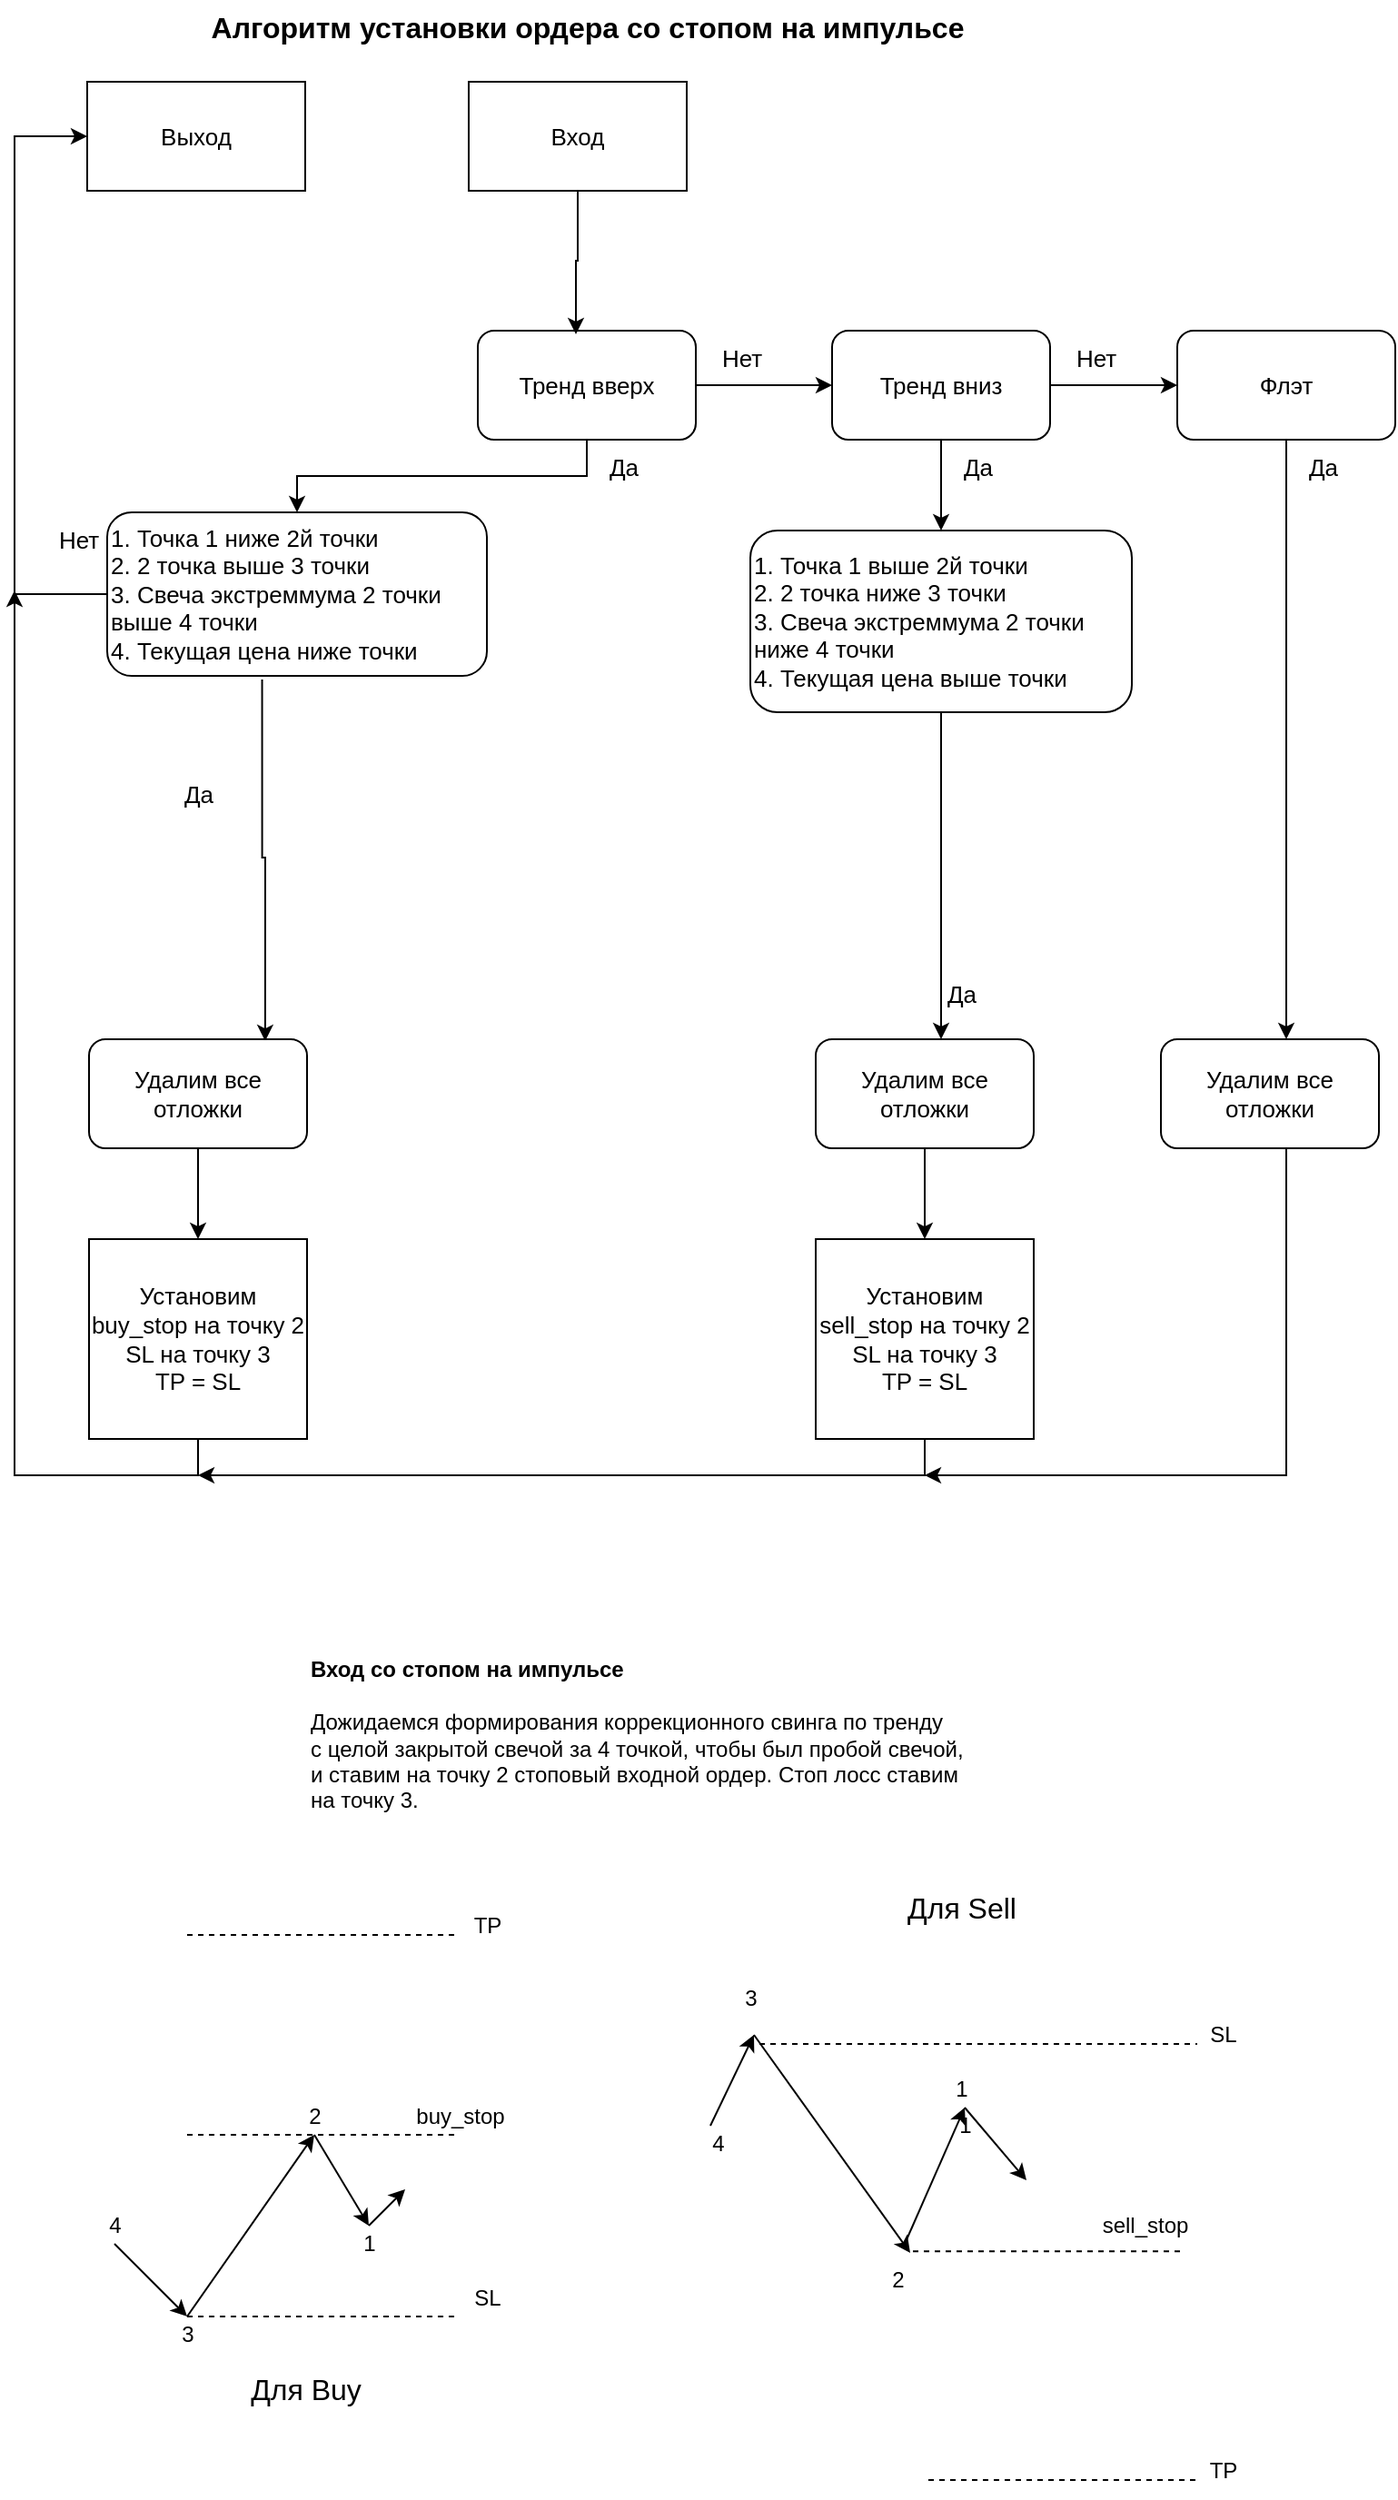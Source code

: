 <mxfile version="20.3.0" type="device"><diagram id="J9iq9fuHtgOFlGYuTdjQ" name="Page-1"><mxGraphModel dx="1422" dy="865" grid="1" gridSize="10" guides="1" tooltips="1" connect="1" arrows="1" fold="1" page="1" pageScale="1" pageWidth="1169" pageHeight="1654" math="0" shadow="0"><root><mxCell id="0"/><mxCell id="1" parent="0"/><mxCell id="LjvWKgR-yTLlzW9jY6tI-1" value="Алгоритм установки ордера со стопом на импульсе" style="text;html=1;align=center;verticalAlign=middle;resizable=0;points=[];autosize=1;strokeColor=none;fillColor=none;fontSize=16;fontStyle=1" parent="1" vertex="1"><mxGeometry x="365" y="15" width="440" height="30" as="geometry"/></mxCell><mxCell id="LjvWKgR-yTLlzW9jY6tI-7" value="Выход" style="rounded=0;whiteSpace=wrap;html=1;fontSize=13;" parent="1" vertex="1"><mxGeometry x="310" y="60" width="120" height="60" as="geometry"/></mxCell><mxCell id="LjvWKgR-yTLlzW9jY6tI-12" style="edgeStyle=orthogonalEdgeStyle;rounded=0;orthogonalLoop=1;jettySize=auto;html=1;entryX=0.5;entryY=0;entryDx=0;entryDy=0;fontSize=13;" parent="1" source="LjvWKgR-yTLlzW9jY6tI-9" target="LjvWKgR-yTLlzW9jY6tI-11" edge="1"><mxGeometry relative="1" as="geometry"/></mxCell><mxCell id="LjvWKgR-yTLlzW9jY6tI-29" style="edgeStyle=orthogonalEdgeStyle;rounded=0;orthogonalLoop=1;jettySize=auto;html=1;entryX=0;entryY=0.5;entryDx=0;entryDy=0;fontSize=13;" parent="1" source="LjvWKgR-yTLlzW9jY6tI-9" target="LjvWKgR-yTLlzW9jY6tI-19" edge="1"><mxGeometry relative="1" as="geometry"/></mxCell><mxCell id="LjvWKgR-yTLlzW9jY6tI-9" value="Тренд вверх" style="rounded=1;whiteSpace=wrap;html=1;fontSize=13;" parent="1" vertex="1"><mxGeometry x="525" y="197" width="120" height="60" as="geometry"/></mxCell><mxCell id="LjvWKgR-yTLlzW9jY6tI-18" style="edgeStyle=orthogonalEdgeStyle;rounded=0;orthogonalLoop=1;jettySize=auto;html=1;fontSize=13;exitX=0.408;exitY=1.022;exitDx=0;exitDy=0;exitPerimeter=0;entryX=0.808;entryY=0.017;entryDx=0;entryDy=0;entryPerimeter=0;" parent="1" source="LjvWKgR-yTLlzW9jY6tI-11" target="LjvWKgR-yTLlzW9jY6tI-17" edge="1"><mxGeometry relative="1" as="geometry"><mxPoint x="371" y="517" as="sourcePoint"/><mxPoint x="406" y="577" as="targetPoint"/></mxGeometry></mxCell><mxCell id="04EAqWMGXUNpICjvmsSd-1" style="edgeStyle=orthogonalEdgeStyle;rounded=0;orthogonalLoop=1;jettySize=auto;html=1;entryX=0;entryY=0.5;entryDx=0;entryDy=0;" edge="1" parent="1" source="LjvWKgR-yTLlzW9jY6tI-11" target="LjvWKgR-yTLlzW9jY6tI-7"><mxGeometry relative="1" as="geometry"><Array as="points"><mxPoint x="270" y="342"/><mxPoint x="270" y="90"/></Array></mxGeometry></mxCell><mxCell id="LjvWKgR-yTLlzW9jY6tI-11" value="1. Точка 1 ниже 2й точки&lt;br&gt;2. 2 точка выше 3 точки&lt;br&gt;3. Свеча экстреммума 2 точки выше 4 точки&lt;br&gt;4. Текущая цена ниже точки" style="rounded=1;whiteSpace=wrap;html=1;fontSize=13;align=left;" parent="1" vertex="1"><mxGeometry x="321" y="297" width="209" height="90" as="geometry"/></mxCell><mxCell id="LjvWKgR-yTLlzW9jY6tI-15" value="Да" style="text;html=1;align=center;verticalAlign=middle;resizable=0;points=[];autosize=1;strokeColor=none;fillColor=none;fontSize=13;" parent="1" vertex="1"><mxGeometry x="585" y="257" width="40" height="30" as="geometry"/></mxCell><mxCell id="LjvWKgR-yTLlzW9jY6tI-26" style="edgeStyle=orthogonalEdgeStyle;rounded=0;orthogonalLoop=1;jettySize=auto;html=1;entryX=0.5;entryY=0;entryDx=0;entryDy=0;fontSize=13;" parent="1" source="LjvWKgR-yTLlzW9jY6tI-17" target="LjvWKgR-yTLlzW9jY6tI-25" edge="1"><mxGeometry relative="1" as="geometry"/></mxCell><mxCell id="LjvWKgR-yTLlzW9jY6tI-17" value="Удалим все отложки" style="rounded=1;whiteSpace=wrap;html=1;fontSize=13;" parent="1" vertex="1"><mxGeometry x="311" y="587" width="120" height="60" as="geometry"/></mxCell><mxCell id="LjvWKgR-yTLlzW9jY6tI-37" style="edgeStyle=orthogonalEdgeStyle;rounded=0;orthogonalLoop=1;jettySize=auto;html=1;entryX=0.5;entryY=0;entryDx=0;entryDy=0;fontSize=13;" parent="1" source="LjvWKgR-yTLlzW9jY6tI-19" target="LjvWKgR-yTLlzW9jY6tI-32" edge="1"><mxGeometry relative="1" as="geometry"/></mxCell><mxCell id="LjvWKgR-yTLlzW9jY6tI-42" style="edgeStyle=orthogonalEdgeStyle;rounded=0;orthogonalLoop=1;jettySize=auto;html=1;entryX=0;entryY=0.5;entryDx=0;entryDy=0;fontSize=13;" parent="1" source="LjvWKgR-yTLlzW9jY6tI-19" target="LjvWKgR-yTLlzW9jY6tI-41" edge="1"><mxGeometry relative="1" as="geometry"/></mxCell><mxCell id="LjvWKgR-yTLlzW9jY6tI-19" value="Тренд вниз" style="rounded=1;whiteSpace=wrap;html=1;fontSize=13;" parent="1" vertex="1"><mxGeometry x="720" y="197" width="120" height="60" as="geometry"/></mxCell><mxCell id="LjvWKgR-yTLlzW9jY6tI-20" value="Да" style="text;html=1;align=center;verticalAlign=middle;resizable=0;points=[];autosize=1;strokeColor=none;fillColor=none;fontSize=13;" parent="1" vertex="1"><mxGeometry x="351" y="437" width="40" height="30" as="geometry"/></mxCell><mxCell id="LjvWKgR-yTLlzW9jY6tI-23" value="Нет" style="text;html=1;align=center;verticalAlign=middle;resizable=0;points=[];autosize=1;strokeColor=none;fillColor=none;fontSize=13;" parent="1" vertex="1"><mxGeometry x="280" y="297" width="50" height="30" as="geometry"/></mxCell><mxCell id="LjvWKgR-yTLlzW9jY6tI-28" style="edgeStyle=orthogonalEdgeStyle;rounded=0;orthogonalLoop=1;jettySize=auto;html=1;fontSize=13;" parent="1" source="LjvWKgR-yTLlzW9jY6tI-25" edge="1"><mxGeometry relative="1" as="geometry"><Array as="points"><mxPoint x="371" y="827"/><mxPoint x="270" y="827"/></Array><mxPoint x="270" y="340" as="targetPoint"/></mxGeometry></mxCell><mxCell id="LjvWKgR-yTLlzW9jY6tI-25" value="Установим buy_stop на точку 2&lt;br&gt;SL на точку 3&lt;br&gt;TP = SL" style="rounded=0;whiteSpace=wrap;html=1;fontSize=13;" parent="1" vertex="1"><mxGeometry x="311" y="697" width="120" height="110" as="geometry"/></mxCell><mxCell id="tMA9o6ygd3o_XItZSX0E-2" style="edgeStyle=orthogonalEdgeStyle;rounded=0;orthogonalLoop=1;jettySize=auto;html=1;" parent="1" source="LjvWKgR-yTLlzW9jY6tI-32" edge="1"><mxGeometry relative="1" as="geometry"><mxPoint x="780" y="587" as="targetPoint"/></mxGeometry></mxCell><mxCell id="LjvWKgR-yTLlzW9jY6tI-32" value="1. Точка 1 выше 2й точки&lt;br&gt;2. 2 точка ниже 3 точки&lt;br&gt;3. Свеча экстреммума 2 точки ниже 4 точки&lt;br&gt;4. Текущая цена выше точки" style="rounded=1;whiteSpace=wrap;html=1;fontSize=13;align=left;" parent="1" vertex="1"><mxGeometry x="675" y="307" width="210" height="100" as="geometry"/></mxCell><mxCell id="LjvWKgR-yTLlzW9jY6tI-33" style="edgeStyle=orthogonalEdgeStyle;rounded=0;orthogonalLoop=1;jettySize=auto;html=1;entryX=0.5;entryY=0;entryDx=0;entryDy=0;fontSize=13;" parent="1" source="LjvWKgR-yTLlzW9jY6tI-34" target="LjvWKgR-yTLlzW9jY6tI-36" edge="1"><mxGeometry relative="1" as="geometry"/></mxCell><mxCell id="LjvWKgR-yTLlzW9jY6tI-34" value="Удалим все отложки" style="rounded=1;whiteSpace=wrap;html=1;fontSize=13;" parent="1" vertex="1"><mxGeometry x="711" y="587" width="120" height="60" as="geometry"/></mxCell><mxCell id="LjvWKgR-yTLlzW9jY6tI-35" value="Да" style="text;html=1;align=center;verticalAlign=middle;resizable=0;points=[];autosize=1;strokeColor=none;fillColor=none;fontSize=13;" parent="1" vertex="1"><mxGeometry x="771" y="547" width="40" height="30" as="geometry"/></mxCell><mxCell id="LjvWKgR-yTLlzW9jY6tI-40" style="edgeStyle=orthogonalEdgeStyle;rounded=0;orthogonalLoop=1;jettySize=auto;html=1;fontSize=13;exitX=0.5;exitY=1;exitDx=0;exitDy=0;" parent="1" source="LjvWKgR-yTLlzW9jY6tI-36" edge="1"><mxGeometry relative="1" as="geometry"><mxPoint x="371" y="827" as="targetPoint"/><Array as="points"><mxPoint x="771" y="827"/></Array></mxGeometry></mxCell><mxCell id="LjvWKgR-yTLlzW9jY6tI-36" value="Установим sell_stop на точку 2&lt;br&gt;SL на точку 3&lt;br&gt;TP = SL" style="rounded=0;whiteSpace=wrap;html=1;fontSize=13;" parent="1" vertex="1"><mxGeometry x="711" y="697" width="120" height="110" as="geometry"/></mxCell><mxCell id="LjvWKgR-yTLlzW9jY6tI-38" value="Да" style="text;html=1;align=center;verticalAlign=middle;resizable=0;points=[];autosize=1;strokeColor=none;fillColor=none;fontSize=13;" parent="1" vertex="1"><mxGeometry x="780" y="257" width="40" height="30" as="geometry"/></mxCell><mxCell id="LjvWKgR-yTLlzW9jY6tI-39" value="Нет" style="text;html=1;align=center;verticalAlign=middle;resizable=0;points=[];autosize=1;strokeColor=none;fillColor=none;fontSize=13;" parent="1" vertex="1"><mxGeometry x="645" y="197" width="50" height="30" as="geometry"/></mxCell><mxCell id="LjvWKgR-yTLlzW9jY6tI-44" style="edgeStyle=orthogonalEdgeStyle;rounded=0;orthogonalLoop=1;jettySize=auto;html=1;fontSize=13;" parent="1" source="LjvWKgR-yTLlzW9jY6tI-41" edge="1"><mxGeometry relative="1" as="geometry"><mxPoint x="970" y="587" as="targetPoint"/><Array as="points"><mxPoint x="970" y="587"/></Array></mxGeometry></mxCell><mxCell id="LjvWKgR-yTLlzW9jY6tI-41" value="Флэт" style="rounded=1;whiteSpace=wrap;html=1;fontSize=13;" parent="1" vertex="1"><mxGeometry x="910" y="197" width="120" height="60" as="geometry"/></mxCell><mxCell id="LjvWKgR-yTLlzW9jY6tI-45" style="edgeStyle=orthogonalEdgeStyle;rounded=0;orthogonalLoop=1;jettySize=auto;html=1;fontSize=13;" parent="1" source="LjvWKgR-yTLlzW9jY6tI-43" edge="1"><mxGeometry relative="1" as="geometry"><mxPoint x="771" y="827" as="targetPoint"/><Array as="points"><mxPoint x="970" y="827"/></Array></mxGeometry></mxCell><mxCell id="LjvWKgR-yTLlzW9jY6tI-43" value="Удалим все отложки" style="rounded=1;whiteSpace=wrap;html=1;fontSize=13;" parent="1" vertex="1"><mxGeometry x="901" y="587" width="120" height="60" as="geometry"/></mxCell><mxCell id="LjvWKgR-yTLlzW9jY6tI-46" value="Нет" style="text;html=1;align=center;verticalAlign=middle;resizable=0;points=[];autosize=1;strokeColor=none;fillColor=none;fontSize=13;" parent="1" vertex="1"><mxGeometry x="840" y="197" width="50" height="30" as="geometry"/></mxCell><mxCell id="LjvWKgR-yTLlzW9jY6tI-47" value="Да" style="text;html=1;align=center;verticalAlign=middle;resizable=0;points=[];autosize=1;strokeColor=none;fillColor=none;fontSize=13;" parent="1" vertex="1"><mxGeometry x="970" y="257" width="40" height="30" as="geometry"/></mxCell><mxCell id="04EAqWMGXUNpICjvmsSd-3" style="edgeStyle=orthogonalEdgeStyle;rounded=0;orthogonalLoop=1;jettySize=auto;html=1;entryX=0.45;entryY=0.033;entryDx=0;entryDy=0;entryPerimeter=0;" edge="1" parent="1" source="04EAqWMGXUNpICjvmsSd-2" target="LjvWKgR-yTLlzW9jY6tI-9"><mxGeometry relative="1" as="geometry"><mxPoint x="580" y="190" as="targetPoint"/></mxGeometry></mxCell><mxCell id="04EAqWMGXUNpICjvmsSd-2" value="Вход" style="rounded=0;whiteSpace=wrap;html=1;fontSize=13;" vertex="1" parent="1"><mxGeometry x="520" y="60" width="120" height="60" as="geometry"/></mxCell><mxCell id="04EAqWMGXUNpICjvmsSd-4" value="&lt;b&gt;Вход со стопом на импульсе&lt;br&gt;&lt;/b&gt;&lt;br&gt;Дожидаемся формирования коррекционного свинга по тренду&lt;br&gt;с целой закрытой свечой за 4 точкой, чтобы был пробой свечой,&lt;br&gt;и ставим на точку 2 стоповый входной ордер. Стоп лосс ставим&lt;br&gt;на точку 3." style="text;html=1;align=left;verticalAlign=middle;resizable=0;points=[];autosize=1;strokeColor=none;fillColor=none;" vertex="1" parent="1"><mxGeometry x="430.5" y="920" width="380" height="100" as="geometry"/></mxCell><mxCell id="04EAqWMGXUNpICjvmsSd-5" value="" style="endArrow=classic;html=1;rounded=0;" edge="1" parent="1"><mxGeometry width="50" height="50" relative="1" as="geometry"><mxPoint x="435" y="1190" as="sourcePoint"/><mxPoint x="465" y="1240" as="targetPoint"/></mxGeometry></mxCell><mxCell id="04EAqWMGXUNpICjvmsSd-6" value="" style="endArrow=classic;html=1;rounded=0;" edge="1" parent="1"><mxGeometry width="50" height="50" relative="1" as="geometry"><mxPoint x="365" y="1290" as="sourcePoint"/><mxPoint x="435" y="1190" as="targetPoint"/></mxGeometry></mxCell><mxCell id="04EAqWMGXUNpICjvmsSd-7" value="" style="endArrow=classic;html=1;rounded=0;" edge="1" parent="1"><mxGeometry width="50" height="50" relative="1" as="geometry"><mxPoint x="325" y="1250" as="sourcePoint"/><mxPoint x="365" y="1290" as="targetPoint"/></mxGeometry></mxCell><mxCell id="04EAqWMGXUNpICjvmsSd-8" value="4" style="text;html=1;align=center;verticalAlign=middle;resizable=0;points=[];autosize=1;strokeColor=none;fillColor=none;" vertex="1" parent="1"><mxGeometry x="310" y="1225" width="30" height="30" as="geometry"/></mxCell><mxCell id="04EAqWMGXUNpICjvmsSd-9" value="2" style="text;html=1;align=center;verticalAlign=middle;resizable=0;points=[];autosize=1;strokeColor=none;fillColor=none;" vertex="1" parent="1"><mxGeometry x="420" y="1165" width="30" height="30" as="geometry"/></mxCell><mxCell id="04EAqWMGXUNpICjvmsSd-10" value="1" style="text;html=1;align=center;verticalAlign=middle;resizable=0;points=[];autosize=1;strokeColor=none;fillColor=none;" vertex="1" parent="1"><mxGeometry x="450" y="1235" width="30" height="30" as="geometry"/></mxCell><mxCell id="04EAqWMGXUNpICjvmsSd-11" value="" style="endArrow=classic;html=1;rounded=0;" edge="1" parent="1"><mxGeometry width="50" height="50" relative="1" as="geometry"><mxPoint x="465" y="1240" as="sourcePoint"/><mxPoint x="485" y="1220" as="targetPoint"/></mxGeometry></mxCell><mxCell id="04EAqWMGXUNpICjvmsSd-12" value="" style="endArrow=none;dashed=1;html=1;rounded=0;" edge="1" parent="1"><mxGeometry width="50" height="50" relative="1" as="geometry"><mxPoint x="365" y="1190" as="sourcePoint"/><mxPoint x="515" y="1190" as="targetPoint"/></mxGeometry></mxCell><mxCell id="04EAqWMGXUNpICjvmsSd-13" value="buy_stop" style="text;html=1;align=center;verticalAlign=middle;resizable=0;points=[];autosize=1;strokeColor=none;fillColor=none;" vertex="1" parent="1"><mxGeometry x="480" y="1165" width="70" height="30" as="geometry"/></mxCell><mxCell id="04EAqWMGXUNpICjvmsSd-14" value="" style="endArrow=none;dashed=1;html=1;rounded=0;" edge="1" parent="1"><mxGeometry width="50" height="50" relative="1" as="geometry"><mxPoint x="365" y="1290" as="sourcePoint"/><mxPoint x="515" y="1290" as="targetPoint"/></mxGeometry></mxCell><mxCell id="04EAqWMGXUNpICjvmsSd-15" value="SL" style="text;html=1;align=center;verticalAlign=middle;resizable=0;points=[];autosize=1;strokeColor=none;fillColor=none;" vertex="1" parent="1"><mxGeometry x="510" y="1265" width="40" height="30" as="geometry"/></mxCell><mxCell id="04EAqWMGXUNpICjvmsSd-16" value="" style="endArrow=none;dashed=1;html=1;rounded=0;" edge="1" parent="1"><mxGeometry width="50" height="50" relative="1" as="geometry"><mxPoint x="365" y="1080" as="sourcePoint"/><mxPoint x="515" y="1080" as="targetPoint"/></mxGeometry></mxCell><mxCell id="04EAqWMGXUNpICjvmsSd-17" value="TP" style="text;html=1;align=center;verticalAlign=middle;resizable=0;points=[];autosize=1;strokeColor=none;fillColor=none;" vertex="1" parent="1"><mxGeometry x="510" y="1060" width="40" height="30" as="geometry"/></mxCell><mxCell id="04EAqWMGXUNpICjvmsSd-18" value="" style="endArrow=classic;html=1;rounded=0;" edge="1" parent="1"><mxGeometry width="50" height="50" relative="1" as="geometry"><mxPoint x="760" y="1250" as="sourcePoint"/><mxPoint x="793" y="1175" as="targetPoint"/></mxGeometry></mxCell><mxCell id="04EAqWMGXUNpICjvmsSd-19" value="" style="endArrow=classic;html=1;rounded=0;" edge="1" parent="1"><mxGeometry width="50" height="50" relative="1" as="geometry"><mxPoint x="677" y="1135" as="sourcePoint"/><mxPoint x="763" y="1255" as="targetPoint"/></mxGeometry></mxCell><mxCell id="04EAqWMGXUNpICjvmsSd-20" value="" style="endArrow=classic;html=1;rounded=0;" edge="1" parent="1"><mxGeometry width="50" height="50" relative="1" as="geometry"><mxPoint x="653" y="1185" as="sourcePoint"/><mxPoint x="677" y="1135" as="targetPoint"/></mxGeometry></mxCell><mxCell id="04EAqWMGXUNpICjvmsSd-21" value="4" style="text;html=1;align=center;verticalAlign=middle;resizable=0;points=[];autosize=1;strokeColor=none;fillColor=none;" vertex="1" parent="1"><mxGeometry x="642" y="1180" width="30" height="30" as="geometry"/></mxCell><mxCell id="04EAqWMGXUNpICjvmsSd-22" value="2" style="text;html=1;align=center;verticalAlign=middle;resizable=0;points=[];autosize=1;strokeColor=none;fillColor=none;" vertex="1" parent="1"><mxGeometry x="741" y="1255" width="30" height="30" as="geometry"/></mxCell><mxCell id="04EAqWMGXUNpICjvmsSd-23" value="1" style="text;html=1;align=center;verticalAlign=middle;resizable=0;points=[];autosize=1;strokeColor=none;fillColor=none;" vertex="1" parent="1"><mxGeometry x="778" y="1170" width="30" height="30" as="geometry"/></mxCell><mxCell id="04EAqWMGXUNpICjvmsSd-24" value="" style="endArrow=classic;html=1;rounded=0;" edge="1" parent="1"><mxGeometry width="50" height="50" relative="1" as="geometry"><mxPoint x="793" y="1175" as="sourcePoint"/><mxPoint x="827" y="1215" as="targetPoint"/></mxGeometry></mxCell><mxCell id="04EAqWMGXUNpICjvmsSd-25" value="" style="endArrow=none;dashed=1;html=1;rounded=0;" edge="1" parent="1"><mxGeometry width="50" height="50" relative="1" as="geometry"><mxPoint x="773" y="1380" as="sourcePoint"/><mxPoint x="923" y="1380" as="targetPoint"/></mxGeometry></mxCell><mxCell id="04EAqWMGXUNpICjvmsSd-26" value="sell_stop" style="text;html=1;align=center;verticalAlign=middle;resizable=0;points=[];autosize=1;strokeColor=none;fillColor=none;" vertex="1" parent="1"><mxGeometry x="857" y="1225" width="70" height="30" as="geometry"/></mxCell><mxCell id="04EAqWMGXUNpICjvmsSd-27" value="" style="endArrow=none;dashed=1;html=1;rounded=0;" edge="1" parent="1"><mxGeometry width="50" height="50" relative="1" as="geometry"><mxPoint x="680" y="1140" as="sourcePoint"/><mxPoint x="921" y="1140.0" as="targetPoint"/></mxGeometry></mxCell><mxCell id="04EAqWMGXUNpICjvmsSd-28" value="SL" style="text;html=1;align=center;verticalAlign=middle;resizable=0;points=[];autosize=1;strokeColor=none;fillColor=none;" vertex="1" parent="1"><mxGeometry x="914.5" y="1120" width="40" height="30" as="geometry"/></mxCell><mxCell id="04EAqWMGXUNpICjvmsSd-29" value="" style="endArrow=none;dashed=1;html=1;rounded=0;" edge="1" parent="1"><mxGeometry width="50" height="50" relative="1" as="geometry"><mxPoint x="764.5" y="1254.17" as="sourcePoint"/><mxPoint x="914.5" y="1254.17" as="targetPoint"/></mxGeometry></mxCell><mxCell id="04EAqWMGXUNpICjvmsSd-30" value="3" style="text;html=1;align=center;verticalAlign=middle;resizable=0;points=[];autosize=1;strokeColor=none;fillColor=none;" vertex="1" parent="1"><mxGeometry x="349.5" y="1285" width="30" height="30" as="geometry"/></mxCell><mxCell id="04EAqWMGXUNpICjvmsSd-31" value="3" style="text;html=1;align=center;verticalAlign=middle;resizable=0;points=[];autosize=1;strokeColor=none;fillColor=none;" vertex="1" parent="1"><mxGeometry x="660" y="1100" width="30" height="30" as="geometry"/></mxCell><mxCell id="04EAqWMGXUNpICjvmsSd-32" value="1" style="text;html=1;align=center;verticalAlign=middle;resizable=0;points=[];autosize=1;strokeColor=none;fillColor=none;" vertex="1" parent="1"><mxGeometry x="776" y="1150" width="30" height="30" as="geometry"/></mxCell><mxCell id="04EAqWMGXUNpICjvmsSd-33" value="TP" style="text;html=1;align=center;verticalAlign=middle;resizable=0;points=[];autosize=1;strokeColor=none;fillColor=none;" vertex="1" parent="1"><mxGeometry x="914.5" y="1360" width="40" height="30" as="geometry"/></mxCell><mxCell id="04EAqWMGXUNpICjvmsSd-34" value="&lt;span style=&quot;font-size: 16px;&quot;&gt;Для Buy&lt;/span&gt;" style="text;html=1;align=center;verticalAlign=middle;resizable=0;points=[];autosize=1;strokeColor=none;fillColor=none;" vertex="1" parent="1"><mxGeometry x="390" y="1315" width="80" height="30" as="geometry"/></mxCell><mxCell id="04EAqWMGXUNpICjvmsSd-35" value="&lt;span style=&quot;font-size: 16px;&quot;&gt;Для Sell&lt;/span&gt;" style="text;html=1;align=center;verticalAlign=middle;resizable=0;points=[];autosize=1;strokeColor=none;fillColor=none;" vertex="1" parent="1"><mxGeometry x="751" y="1050" width="80" height="30" as="geometry"/></mxCell></root></mxGraphModel></diagram></mxfile>